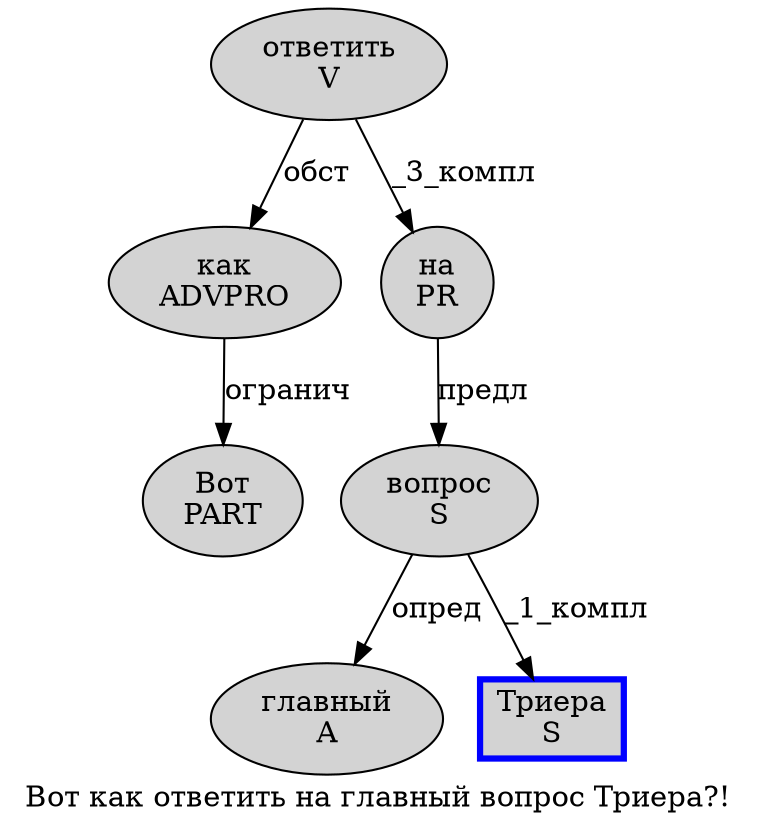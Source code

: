 digraph SENTENCE_1780 {
	graph [label="Вот как ответить на главный вопрос Триера?!"]
	node [style=filled]
		0 [label="Вот
PART" color="" fillcolor=lightgray penwidth=1 shape=ellipse]
		1 [label="как
ADVPRO" color="" fillcolor=lightgray penwidth=1 shape=ellipse]
		2 [label="ответить
V" color="" fillcolor=lightgray penwidth=1 shape=ellipse]
		3 [label="на
PR" color="" fillcolor=lightgray penwidth=1 shape=ellipse]
		4 [label="главный
A" color="" fillcolor=lightgray penwidth=1 shape=ellipse]
		5 [label="вопрос
S" color="" fillcolor=lightgray penwidth=1 shape=ellipse]
		6 [label="Триера
S" color=blue fillcolor=lightgray penwidth=3 shape=box]
			2 -> 1 [label="обст"]
			2 -> 3 [label="_3_компл"]
			1 -> 0 [label="огранич"]
			5 -> 4 [label="опред"]
			5 -> 6 [label="_1_компл"]
			3 -> 5 [label="предл"]
}